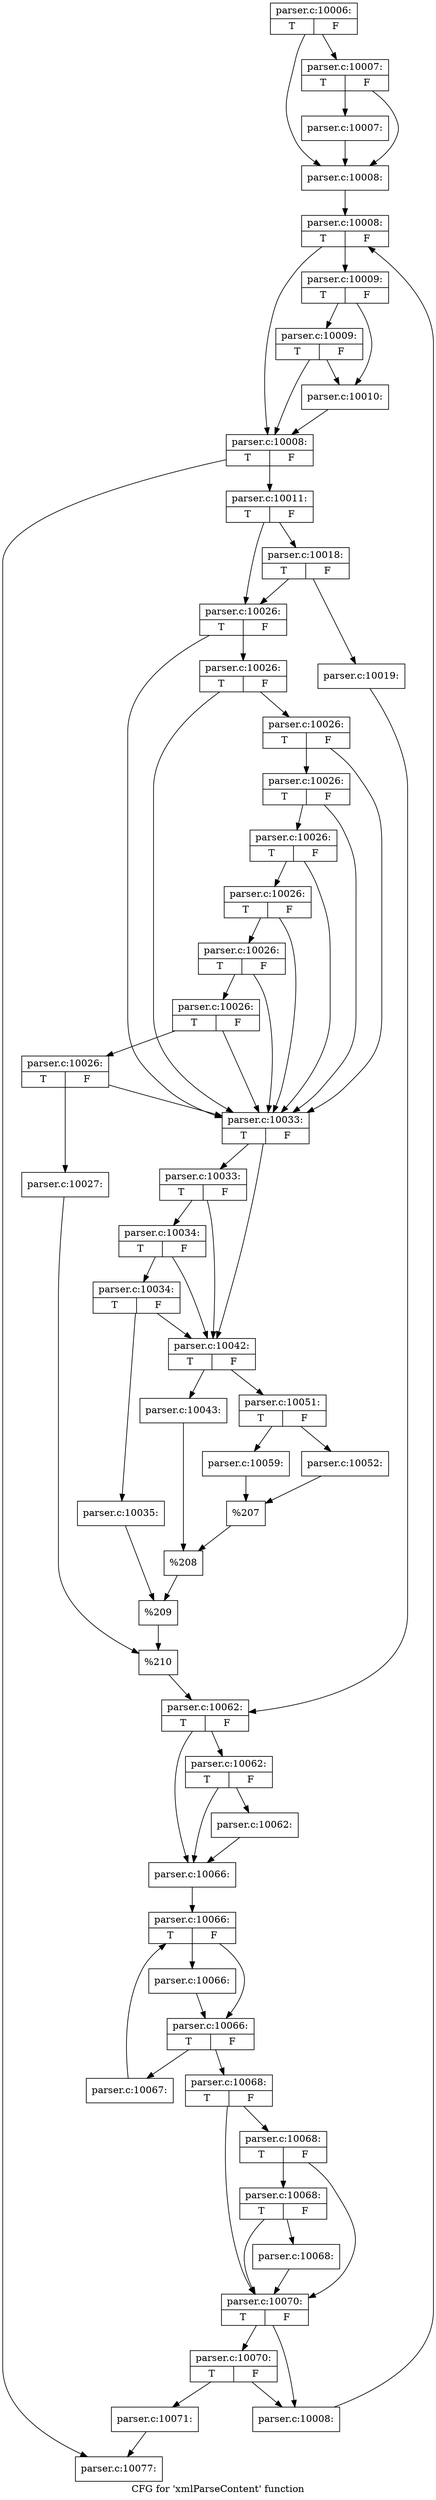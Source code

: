 digraph "CFG for 'xmlParseContent' function" {
	label="CFG for 'xmlParseContent' function";

	Node0x5ce1490 [shape=record,label="{parser.c:10006:|{<s0>T|<s1>F}}"];
	Node0x5ce1490 -> Node0x5d034f0;
	Node0x5ce1490 -> Node0x5d034a0;
	Node0x5d034f0 [shape=record,label="{parser.c:10007:|{<s0>T|<s1>F}}"];
	Node0x5d034f0 -> Node0x5d03450;
	Node0x5d034f0 -> Node0x5d034a0;
	Node0x5d03450 [shape=record,label="{parser.c:10007:}"];
	Node0x5d03450 -> Node0x5d034a0;
	Node0x5d034a0 [shape=record,label="{parser.c:10008:}"];
	Node0x5d034a0 -> Node0x5d046b0;
	Node0x5d046b0 [shape=record,label="{parser.c:10008:|{<s0>T|<s1>F}}"];
	Node0x5d046b0 -> Node0x5d049f0;
	Node0x5d046b0 -> Node0x5d04950;
	Node0x5d049f0 [shape=record,label="{parser.c:10009:|{<s0>T|<s1>F}}"];
	Node0x5d049f0 -> Node0x5d049a0;
	Node0x5d049f0 -> Node0x5d04f10;
	Node0x5d04f10 [shape=record,label="{parser.c:10009:|{<s0>T|<s1>F}}"];
	Node0x5d04f10 -> Node0x5d049a0;
	Node0x5d04f10 -> Node0x5d04950;
	Node0x5d049a0 [shape=record,label="{parser.c:10010:}"];
	Node0x5d049a0 -> Node0x5d04950;
	Node0x5d04950 [shape=record,label="{parser.c:10008:|{<s0>T|<s1>F}}"];
	Node0x5d04950 -> Node0x5d05920;
	Node0x5d04950 -> Node0x5d048d0;
	Node0x5d05920 [shape=record,label="{parser.c:10011:|{<s0>T|<s1>F}}"];
	Node0x5d05920 -> Node0x5d07260;
	Node0x5d05920 -> Node0x5d07210;
	Node0x5d07260 [shape=record,label="{parser.c:10018:|{<s0>T|<s1>F}}"];
	Node0x5d07260 -> Node0x5d07170;
	Node0x5d07260 -> Node0x5d07210;
	Node0x5d07170 [shape=record,label="{parser.c:10019:}"];
	Node0x5d07170 -> Node0x5d071c0;
	Node0x5d07210 [shape=record,label="{parser.c:10026:|{<s0>T|<s1>F}}"];
	Node0x5d07210 -> Node0x5d07fc0;
	Node0x5d07210 -> Node0x5d07d10;
	Node0x5d07fc0 [shape=record,label="{parser.c:10026:|{<s0>T|<s1>F}}"];
	Node0x5d07fc0 -> Node0x5d07f70;
	Node0x5d07fc0 -> Node0x5d07d10;
	Node0x5d07f70 [shape=record,label="{parser.c:10026:|{<s0>T|<s1>F}}"];
	Node0x5d07f70 -> Node0x5d07f20;
	Node0x5d07f70 -> Node0x5d07d10;
	Node0x5d07f20 [shape=record,label="{parser.c:10026:|{<s0>T|<s1>F}}"];
	Node0x5d07f20 -> Node0x5d07ed0;
	Node0x5d07f20 -> Node0x5d07d10;
	Node0x5d07ed0 [shape=record,label="{parser.c:10026:|{<s0>T|<s1>F}}"];
	Node0x5d07ed0 -> Node0x5d07e80;
	Node0x5d07ed0 -> Node0x5d07d10;
	Node0x5d07e80 [shape=record,label="{parser.c:10026:|{<s0>T|<s1>F}}"];
	Node0x5d07e80 -> Node0x5d07e30;
	Node0x5d07e80 -> Node0x5d07d10;
	Node0x5d07e30 [shape=record,label="{parser.c:10026:|{<s0>T|<s1>F}}"];
	Node0x5d07e30 -> Node0x5d07de0;
	Node0x5d07e30 -> Node0x5d07d10;
	Node0x5d07de0 [shape=record,label="{parser.c:10026:|{<s0>T|<s1>F}}"];
	Node0x5d07de0 -> Node0x5d07d60;
	Node0x5d07de0 -> Node0x5d07d10;
	Node0x5d07d60 [shape=record,label="{parser.c:10026:|{<s0>T|<s1>F}}"];
	Node0x5d07d60 -> Node0x5d07c70;
	Node0x5d07d60 -> Node0x5d07d10;
	Node0x5d07c70 [shape=record,label="{parser.c:10027:}"];
	Node0x5d07c70 -> Node0x5d07cc0;
	Node0x5d07d10 [shape=record,label="{parser.c:10033:|{<s0>T|<s1>F}}"];
	Node0x5d07d10 -> Node0x5d0afe0;
	Node0x5d07d10 -> Node0x5d0ae90;
	Node0x5d0afe0 [shape=record,label="{parser.c:10033:|{<s0>T|<s1>F}}"];
	Node0x5d0afe0 -> Node0x5d0af60;
	Node0x5d0afe0 -> Node0x5d0ae90;
	Node0x5d0af60 [shape=record,label="{parser.c:10034:|{<s0>T|<s1>F}}"];
	Node0x5d0af60 -> Node0x5d0aee0;
	Node0x5d0af60 -> Node0x5d0ae90;
	Node0x5d0aee0 [shape=record,label="{parser.c:10034:|{<s0>T|<s1>F}}"];
	Node0x5d0aee0 -> Node0x5d0adf0;
	Node0x5d0aee0 -> Node0x5d0ae90;
	Node0x5d0adf0 [shape=record,label="{parser.c:10035:}"];
	Node0x5d0adf0 -> Node0x5d0ae40;
	Node0x5d0ae90 [shape=record,label="{parser.c:10042:|{<s0>T|<s1>F}}"];
	Node0x5d0ae90 -> Node0x5d0c8a0;
	Node0x5d0ae90 -> Node0x5d0c940;
	Node0x5d0c8a0 [shape=record,label="{parser.c:10043:}"];
	Node0x5d0c8a0 -> Node0x5d0c8f0;
	Node0x5d0c940 [shape=record,label="{parser.c:10051:|{<s0>T|<s1>F}}"];
	Node0x5d0c940 -> Node0x5d0d590;
	Node0x5d0c940 -> Node0x5d0d910;
	Node0x5d0d590 [shape=record,label="{parser.c:10052:}"];
	Node0x5d0d590 -> Node0x5d0d8c0;
	Node0x5d0d910 [shape=record,label="{parser.c:10059:}"];
	Node0x5d0d910 -> Node0x5d0d8c0;
	Node0x5d0d8c0 [shape=record,label="{%207}"];
	Node0x5d0d8c0 -> Node0x5d0c8f0;
	Node0x5d0c8f0 [shape=record,label="{%208}"];
	Node0x5d0c8f0 -> Node0x5d0ae40;
	Node0x5d0ae40 [shape=record,label="{%209}"];
	Node0x5d0ae40 -> Node0x5d07cc0;
	Node0x5d07cc0 [shape=record,label="{%210}"];
	Node0x5d07cc0 -> Node0x5d071c0;
	Node0x5d071c0 [shape=record,label="{parser.c:10062:|{<s0>T|<s1>F}}"];
	Node0x5d071c0 -> Node0x5d0e210;
	Node0x5d071c0 -> Node0x5d0e1c0;
	Node0x5d0e210 [shape=record,label="{parser.c:10062:|{<s0>T|<s1>F}}"];
	Node0x5d0e210 -> Node0x5d0e170;
	Node0x5d0e210 -> Node0x5d0e1c0;
	Node0x5d0e170 [shape=record,label="{parser.c:10062:}"];
	Node0x5d0e170 -> Node0x5d0e1c0;
	Node0x5d0e1c0 [shape=record,label="{parser.c:10066:}"];
	Node0x5d0e1c0 -> Node0x5d0ed90;
	Node0x5d0ed90 [shape=record,label="{parser.c:10066:|{<s0>T|<s1>F}}"];
	Node0x5d0ed90 -> Node0x5d0f040;
	Node0x5d0ed90 -> Node0x5d0eff0;
	Node0x5d0f040 [shape=record,label="{parser.c:10066:}"];
	Node0x5d0f040 -> Node0x5d0eff0;
	Node0x5d0eff0 [shape=record,label="{parser.c:10066:|{<s0>T|<s1>F}}"];
	Node0x5d0eff0 -> Node0x5d0f890;
	Node0x5d0eff0 -> Node0x5d0ef70;
	Node0x5d0f890 [shape=record,label="{parser.c:10067:}"];
	Node0x5d0f890 -> Node0x5d0ed90;
	Node0x5d0ef70 [shape=record,label="{parser.c:10068:|{<s0>T|<s1>F}}"];
	Node0x5d0ef70 -> Node0x5d0fc10;
	Node0x5d0ef70 -> Node0x5d0fb40;
	Node0x5d0fc10 [shape=record,label="{parser.c:10068:|{<s0>T|<s1>F}}"];
	Node0x5d0fc10 -> Node0x5d0fb90;
	Node0x5d0fc10 -> Node0x5d0fb40;
	Node0x5d0fb90 [shape=record,label="{parser.c:10068:|{<s0>T|<s1>F}}"];
	Node0x5d0fb90 -> Node0x5d0faf0;
	Node0x5d0fb90 -> Node0x5d0fb40;
	Node0x5d0faf0 [shape=record,label="{parser.c:10068:}"];
	Node0x5d0faf0 -> Node0x5d0fb40;
	Node0x5d0fb40 [shape=record,label="{parser.c:10070:|{<s0>T|<s1>F}}"];
	Node0x5d0fb40 -> Node0x5d10f40;
	Node0x5d0fb40 -> Node0x5d10ef0;
	Node0x5d10f40 [shape=record,label="{parser.c:10070:|{<s0>T|<s1>F}}"];
	Node0x5d10f40 -> Node0x5d10ea0;
	Node0x5d10f40 -> Node0x5d10ef0;
	Node0x5d10ea0 [shape=record,label="{parser.c:10071:}"];
	Node0x5d10ea0 -> Node0x5d048d0;
	Node0x5d10ef0 [shape=record,label="{parser.c:10008:}"];
	Node0x5d10ef0 -> Node0x5d046b0;
	Node0x5d048d0 [shape=record,label="{parser.c:10077:}"];
}

